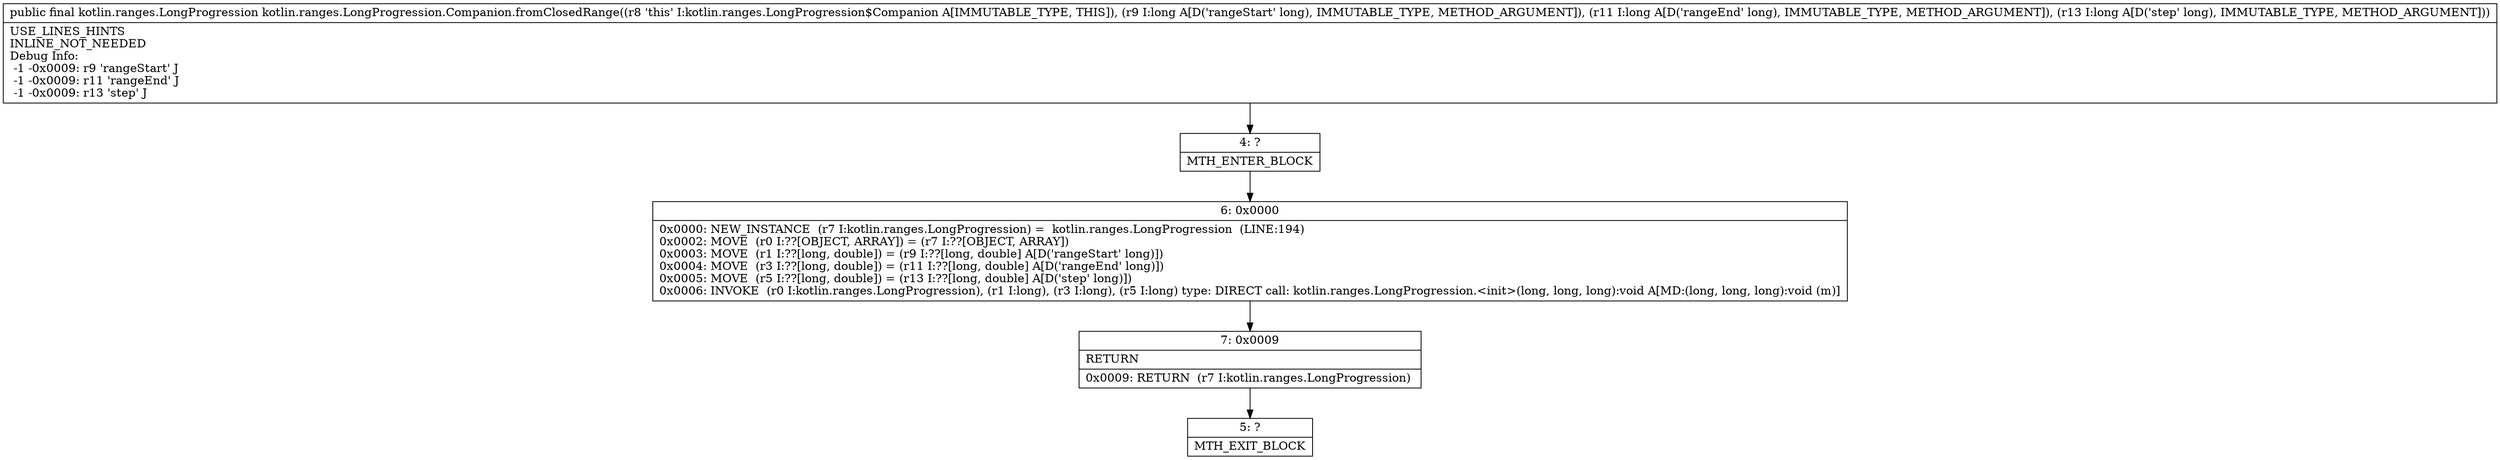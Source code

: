 digraph "CFG forkotlin.ranges.LongProgression.Companion.fromClosedRange(JJJ)Lkotlin\/ranges\/LongProgression;" {
Node_4 [shape=record,label="{4\:\ ?|MTH_ENTER_BLOCK\l}"];
Node_6 [shape=record,label="{6\:\ 0x0000|0x0000: NEW_INSTANCE  (r7 I:kotlin.ranges.LongProgression) =  kotlin.ranges.LongProgression  (LINE:194)\l0x0002: MOVE  (r0 I:??[OBJECT, ARRAY]) = (r7 I:??[OBJECT, ARRAY]) \l0x0003: MOVE  (r1 I:??[long, double]) = (r9 I:??[long, double] A[D('rangeStart' long)]) \l0x0004: MOVE  (r3 I:??[long, double]) = (r11 I:??[long, double] A[D('rangeEnd' long)]) \l0x0005: MOVE  (r5 I:??[long, double]) = (r13 I:??[long, double] A[D('step' long)]) \l0x0006: INVOKE  (r0 I:kotlin.ranges.LongProgression), (r1 I:long), (r3 I:long), (r5 I:long) type: DIRECT call: kotlin.ranges.LongProgression.\<init\>(long, long, long):void A[MD:(long, long, long):void (m)]\l}"];
Node_7 [shape=record,label="{7\:\ 0x0009|RETURN\l|0x0009: RETURN  (r7 I:kotlin.ranges.LongProgression) \l}"];
Node_5 [shape=record,label="{5\:\ ?|MTH_EXIT_BLOCK\l}"];
MethodNode[shape=record,label="{public final kotlin.ranges.LongProgression kotlin.ranges.LongProgression.Companion.fromClosedRange((r8 'this' I:kotlin.ranges.LongProgression$Companion A[IMMUTABLE_TYPE, THIS]), (r9 I:long A[D('rangeStart' long), IMMUTABLE_TYPE, METHOD_ARGUMENT]), (r11 I:long A[D('rangeEnd' long), IMMUTABLE_TYPE, METHOD_ARGUMENT]), (r13 I:long A[D('step' long), IMMUTABLE_TYPE, METHOD_ARGUMENT]))  | USE_LINES_HINTS\lINLINE_NOT_NEEDED\lDebug Info:\l  \-1 \-0x0009: r9 'rangeStart' J\l  \-1 \-0x0009: r11 'rangeEnd' J\l  \-1 \-0x0009: r13 'step' J\l}"];
MethodNode -> Node_4;Node_4 -> Node_6;
Node_6 -> Node_7;
Node_7 -> Node_5;
}

